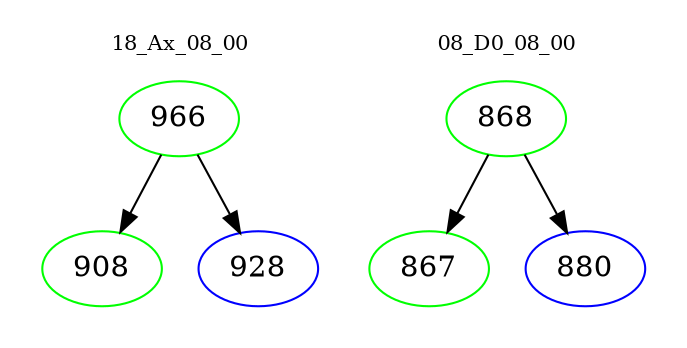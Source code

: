 digraph{
subgraph cluster_0 {
color = white
label = "18_Ax_08_00";
fontsize=10;
T0_966 [label="966", color="green"]
T0_966 -> T0_908 [color="black"]
T0_908 [label="908", color="green"]
T0_966 -> T0_928 [color="black"]
T0_928 [label="928", color="blue"]
}
subgraph cluster_1 {
color = white
label = "08_D0_08_00";
fontsize=10;
T1_868 [label="868", color="green"]
T1_868 -> T1_867 [color="black"]
T1_867 [label="867", color="green"]
T1_868 -> T1_880 [color="black"]
T1_880 [label="880", color="blue"]
}
}
